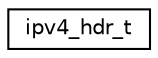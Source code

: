 digraph "Graphical Class Hierarchy"
{
 // LATEX_PDF_SIZE
  edge [fontname="Helvetica",fontsize="10",labelfontname="Helvetica",labelfontsize="10"];
  node [fontname="Helvetica",fontsize="10",shape=record];
  rankdir="LR";
  Node0 [label="ipv4_hdr_t",height=0.2,width=0.4,color="black", fillcolor="white", style="filled",URL="$structipv4__hdr__t.html",tooltip="Data type to represent an IPv4 packet header."];
}
